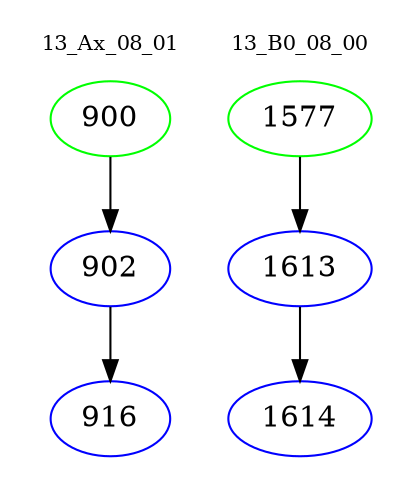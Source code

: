 digraph{
subgraph cluster_0 {
color = white
label = "13_Ax_08_01";
fontsize=10;
T0_900 [label="900", color="green"]
T0_900 -> T0_902 [color="black"]
T0_902 [label="902", color="blue"]
T0_902 -> T0_916 [color="black"]
T0_916 [label="916", color="blue"]
}
subgraph cluster_1 {
color = white
label = "13_B0_08_00";
fontsize=10;
T1_1577 [label="1577", color="green"]
T1_1577 -> T1_1613 [color="black"]
T1_1613 [label="1613", color="blue"]
T1_1613 -> T1_1614 [color="black"]
T1_1614 [label="1614", color="blue"]
}
}
